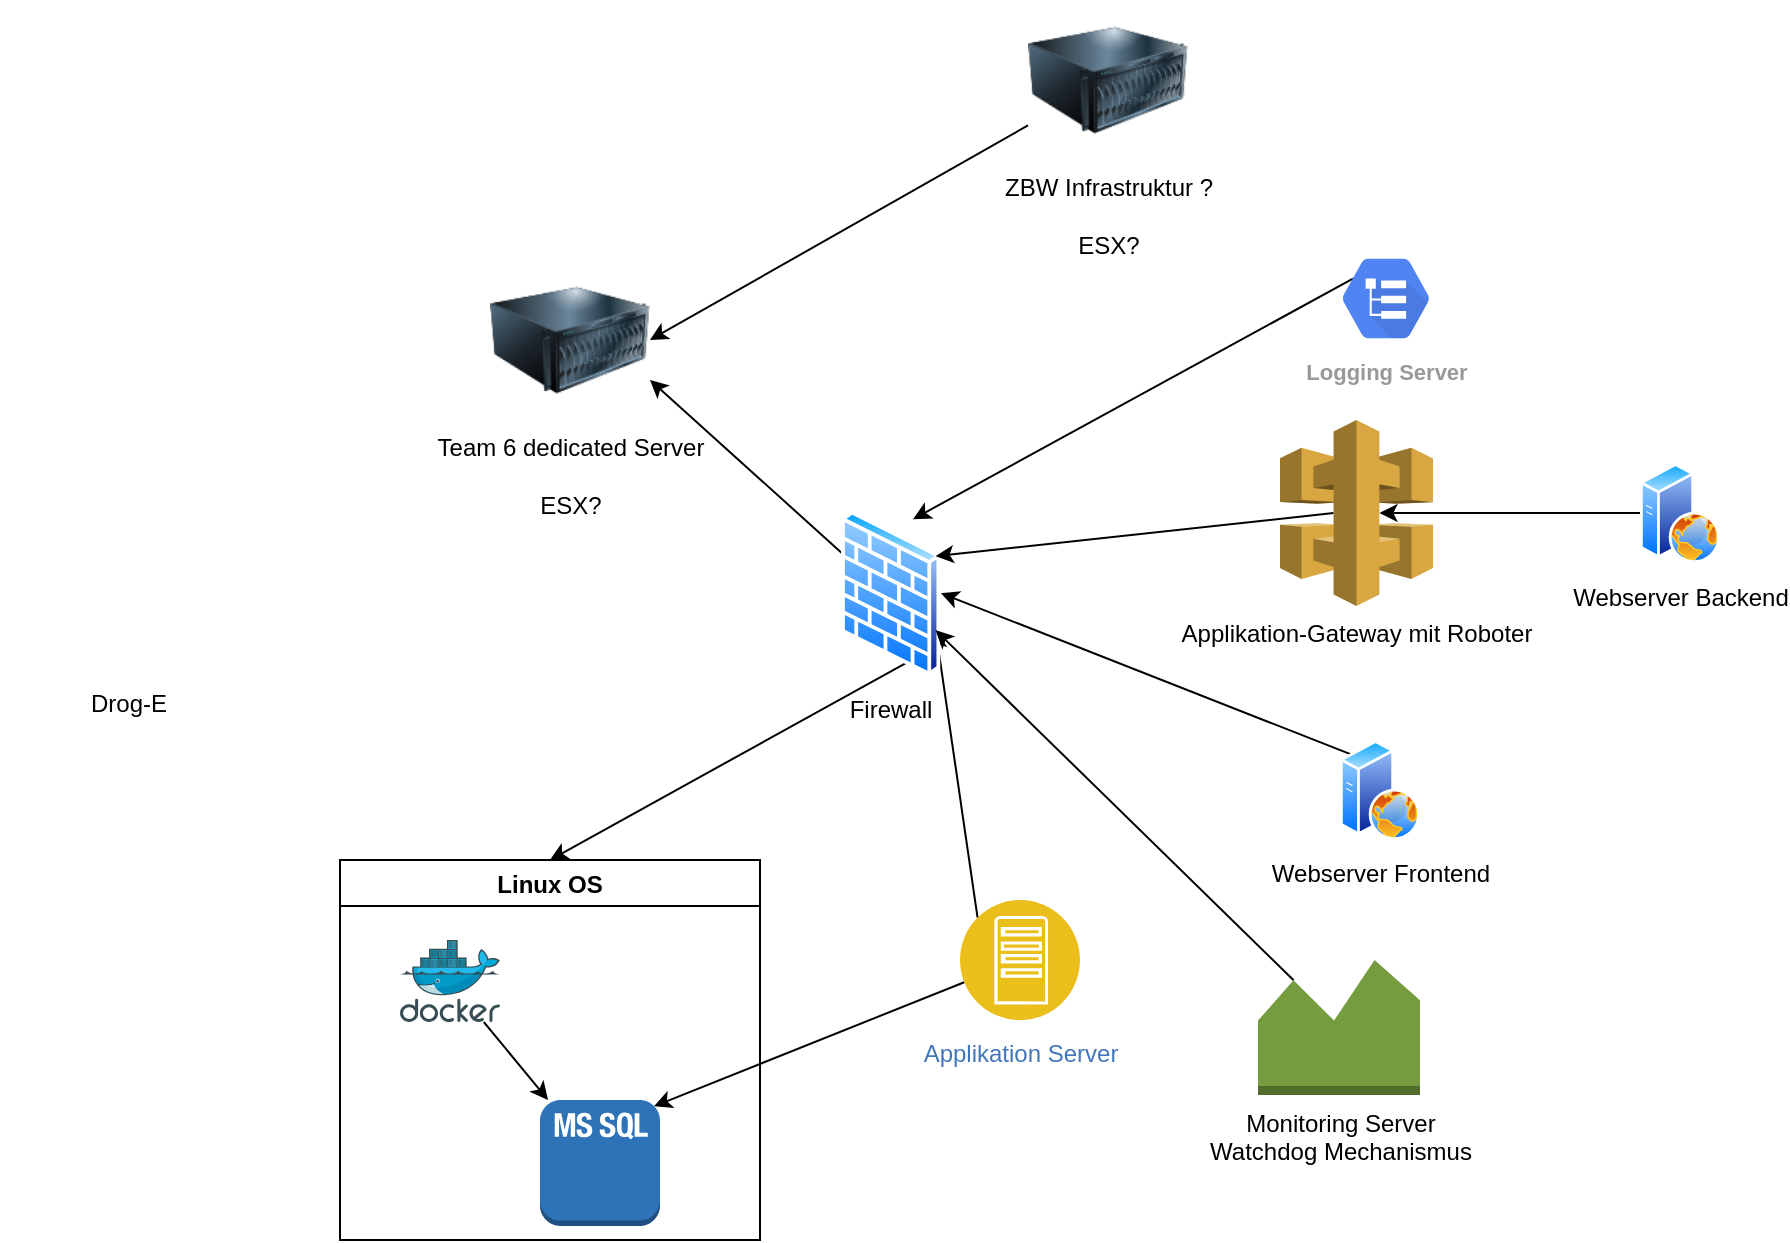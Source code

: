 <mxfile version="16.2.4" type="device"><diagram id="pdAw2tJvo7dcsEgmIQDP" name="Page-1"><mxGraphModel dx="1680" dy="1806" grid="1" gridSize="10" guides="1" tooltips="1" connect="1" arrows="1" fold="1" page="1" pageScale="1" pageWidth="827" pageHeight="1169" math="0" shadow="0"><root><mxCell id="0"/><mxCell id="1" parent="0"/><mxCell id="EF6_IHUv0DQCTT3Qu8Rd-2" value="Linux OS" style="swimlane;" vertex="1" parent="1"><mxGeometry x="30" y="380" width="210" height="190" as="geometry"/></mxCell><mxCell id="EF6_IHUv0DQCTT3Qu8Rd-6" value="" style="sketch=0;aspect=fixed;html=1;points=[];align=center;image;fontSize=12;image=img/lib/mscae/Docker.svg;" vertex="1" parent="EF6_IHUv0DQCTT3Qu8Rd-2"><mxGeometry x="30" y="40" width="50" height="41" as="geometry"/></mxCell><mxCell id="EF6_IHUv0DQCTT3Qu8Rd-5" value="" style="outlineConnect=0;dashed=0;verticalLabelPosition=bottom;verticalAlign=top;align=center;html=1;shape=mxgraph.aws3.ms_sql_instance_2;fillColor=#2E73B8;gradientColor=none;" vertex="1" parent="EF6_IHUv0DQCTT3Qu8Rd-2"><mxGeometry x="100" y="120" width="60" height="63" as="geometry"/></mxCell><mxCell id="EF6_IHUv0DQCTT3Qu8Rd-7" value="" style="edgeStyle=none;rounded=0;orthogonalLoop=1;jettySize=auto;html=1;" edge="1" parent="EF6_IHUv0DQCTT3Qu8Rd-2" source="EF6_IHUv0DQCTT3Qu8Rd-6" target="EF6_IHUv0DQCTT3Qu8Rd-5"><mxGeometry relative="1" as="geometry"/></mxCell><mxCell id="EF6_IHUv0DQCTT3Qu8Rd-9" value="" style="edgeStyle=none;rounded=0;orthogonalLoop=1;jettySize=auto;html=1;entryX=1;entryY=0.5;entryDx=0;entryDy=0;" edge="1" parent="1" source="EF6_IHUv0DQCTT3Qu8Rd-3" target="EF6_IHUv0DQCTT3Qu8Rd-17"><mxGeometry relative="1" as="geometry"><mxPoint x="250" y="170" as="targetPoint"/></mxGeometry></mxCell><mxCell id="EF6_IHUv0DQCTT3Qu8Rd-3" value="ZBW Infrastruktur ?&lt;br&gt;&lt;br&gt;ESX?" style="image;html=1;image=img/lib/clip_art/computers/Server_128x128.png" vertex="1" parent="1"><mxGeometry x="374" y="-50" width="80" height="80" as="geometry"/></mxCell><mxCell id="EF6_IHUv0DQCTT3Qu8Rd-21" style="edgeStyle=none;rounded=0;orthogonalLoop=1;jettySize=auto;html=1;exitX=0;exitY=0;exitDx=0;exitDy=0;entryX=1;entryY=0.5;entryDx=0;entryDy=0;" edge="1" parent="1" source="EF6_IHUv0DQCTT3Qu8Rd-11" target="EF6_IHUv0DQCTT3Qu8Rd-29"><mxGeometry relative="1" as="geometry"/></mxCell><mxCell id="EF6_IHUv0DQCTT3Qu8Rd-11" value="Webserver Frontend" style="aspect=fixed;perimeter=ellipsePerimeter;html=1;align=center;shadow=0;dashed=0;spacingTop=3;image;image=img/lib/active_directory/web_server.svg;" vertex="1" parent="1"><mxGeometry x="530" y="320" width="40" height="50" as="geometry"/></mxCell><mxCell id="EF6_IHUv0DQCTT3Qu8Rd-16" value="" style="edgeStyle=none;rounded=0;orthogonalLoop=1;jettySize=auto;html=1;entryX=0.95;entryY=0.05;entryDx=0;entryDy=0;entryPerimeter=0;" edge="1" parent="1" source="EF6_IHUv0DQCTT3Qu8Rd-15" target="EF6_IHUv0DQCTT3Qu8Rd-5"><mxGeometry relative="1" as="geometry"/></mxCell><mxCell id="EF6_IHUv0DQCTT3Qu8Rd-22" style="edgeStyle=none;rounded=0;orthogonalLoop=1;jettySize=auto;html=1;exitX=0;exitY=0;exitDx=0;exitDy=0;entryX=1;entryY=0.75;entryDx=0;entryDy=0;" edge="1" parent="1" source="EF6_IHUv0DQCTT3Qu8Rd-15" target="EF6_IHUv0DQCTT3Qu8Rd-29"><mxGeometry relative="1" as="geometry"/></mxCell><mxCell id="EF6_IHUv0DQCTT3Qu8Rd-15" value="Applikation Server" style="aspect=fixed;perimeter=ellipsePerimeter;html=1;align=center;shadow=0;dashed=0;fontColor=#4277BB;labelBackgroundColor=#ffffff;fontSize=12;spacingTop=3;image;image=img/lib/ibm/applications/app_server.svg;" vertex="1" parent="1"><mxGeometry x="340" y="400" width="60" height="60" as="geometry"/></mxCell><mxCell id="EF6_IHUv0DQCTT3Qu8Rd-18" style="edgeStyle=none;rounded=0;orthogonalLoop=1;jettySize=auto;html=1;entryX=0.5;entryY=0;entryDx=0;entryDy=0;exitX=1;exitY=1;exitDx=0;exitDy=0;" edge="1" parent="1" source="EF6_IHUv0DQCTT3Qu8Rd-29" target="EF6_IHUv0DQCTT3Qu8Rd-2"><mxGeometry relative="1" as="geometry"><mxPoint x="160" y="100" as="sourcePoint"/></mxGeometry></mxCell><mxCell id="EF6_IHUv0DQCTT3Qu8Rd-17" value="Team 6 dedicated Server&lt;br&gt;&lt;br&gt;ESX?" style="image;html=1;image=img/lib/clip_art/computers/Server_128x128.png" vertex="1" parent="1"><mxGeometry x="105" y="80" width="80" height="80" as="geometry"/></mxCell><mxCell id="EF6_IHUv0DQCTT3Qu8Rd-27" style="edgeStyle=none;rounded=0;orthogonalLoop=1;jettySize=auto;html=1;exitX=0.25;exitY=0.33;exitDx=0;exitDy=0;exitPerimeter=0;entryX=0.75;entryY=0;entryDx=0;entryDy=0;" edge="1" parent="1" source="EF6_IHUv0DQCTT3Qu8Rd-26" target="EF6_IHUv0DQCTT3Qu8Rd-29"><mxGeometry relative="1" as="geometry"/></mxCell><mxCell id="EF6_IHUv0DQCTT3Qu8Rd-26" value="Logging Server" style="sketch=0;html=1;fillColor=#5184F3;strokeColor=none;verticalAlign=top;labelPosition=center;verticalLabelPosition=bottom;align=center;spacingTop=-6;fontSize=11;fontStyle=1;fontColor=#999999;shape=mxgraph.gcp2.hexIcon;prIcon=logging" vertex="1" parent="1"><mxGeometry x="520" y="70" width="66" height="58.5" as="geometry"/></mxCell><mxCell id="EF6_IHUv0DQCTT3Qu8Rd-30" style="edgeStyle=none;rounded=0;orthogonalLoop=1;jettySize=auto;html=1;exitX=0;exitY=0.25;exitDx=0;exitDy=0;entryX=1;entryY=0.75;entryDx=0;entryDy=0;" edge="1" parent="1" source="EF6_IHUv0DQCTT3Qu8Rd-29" target="EF6_IHUv0DQCTT3Qu8Rd-17"><mxGeometry relative="1" as="geometry"/></mxCell><mxCell id="EF6_IHUv0DQCTT3Qu8Rd-29" value="Firewall" style="aspect=fixed;perimeter=ellipsePerimeter;html=1;align=center;shadow=0;dashed=0;spacingTop=3;image;image=img/lib/active_directory/firewall.svg;" vertex="1" parent="1"><mxGeometry x="280" y="205.21" width="50.5" height="82.79" as="geometry"/></mxCell><mxCell id="EF6_IHUv0DQCTT3Qu8Rd-33" style="edgeStyle=none;rounded=0;orthogonalLoop=1;jettySize=auto;html=1;exitX=0;exitY=0.5;exitDx=0;exitDy=0;entryX=0.65;entryY=0.5;entryDx=0;entryDy=0;entryPerimeter=0;" edge="1" parent="1" source="EF6_IHUv0DQCTT3Qu8Rd-31" target="EF6_IHUv0DQCTT3Qu8Rd-38"><mxGeometry relative="1" as="geometry"><mxPoint x="410" y="241.571" as="targetPoint"/></mxGeometry></mxCell><mxCell id="EF6_IHUv0DQCTT3Qu8Rd-31" value="Webserver Backend" style="aspect=fixed;perimeter=ellipsePerimeter;html=1;align=center;shadow=0;dashed=0;spacingTop=3;image;image=img/lib/active_directory/web_server.svg;" vertex="1" parent="1"><mxGeometry x="680" y="181.5" width="40" height="50" as="geometry"/></mxCell><mxCell id="EF6_IHUv0DQCTT3Qu8Rd-35" value="Drog-E" style="shape=image;html=1;verticalAlign=top;verticalLabelPosition=bottom;labelBackgroundColor=#ffffff;imageAspect=0;aspect=fixed;image=https://cdn2.iconfinder.com/data/icons/competitive-strategy-and-corporate-training/512/199_robot_Android_artificial_bot_technology_app_development-128.png" vertex="1" parent="1"><mxGeometry x="-140" y="160" width="128" height="128" as="geometry"/></mxCell><mxCell id="EF6_IHUv0DQCTT3Qu8Rd-40" style="edgeStyle=none;rounded=0;orthogonalLoop=1;jettySize=auto;html=1;exitX=0.22;exitY=0.15;exitDx=0;exitDy=0;exitPerimeter=0;entryX=1;entryY=0.75;entryDx=0;entryDy=0;" edge="1" parent="1" source="EF6_IHUv0DQCTT3Qu8Rd-37" target="EF6_IHUv0DQCTT3Qu8Rd-29"><mxGeometry relative="1" as="geometry"/></mxCell><mxCell id="EF6_IHUv0DQCTT3Qu8Rd-37" value="Monitoring Server&lt;br&gt;Watchdog Mechanismus" style="outlineConnect=0;dashed=0;verticalLabelPosition=bottom;verticalAlign=top;align=center;html=1;shape=mxgraph.aws3.monitoring;fillColor=#759C3E;gradientColor=none;" vertex="1" parent="1"><mxGeometry x="489" y="430" width="81" height="67.5" as="geometry"/></mxCell><mxCell id="EF6_IHUv0DQCTT3Qu8Rd-39" style="edgeStyle=none;rounded=0;orthogonalLoop=1;jettySize=auto;html=1;exitX=0.35;exitY=0.5;exitDx=0;exitDy=0;exitPerimeter=0;entryX=1;entryY=0.25;entryDx=0;entryDy=0;" edge="1" parent="1" source="EF6_IHUv0DQCTT3Qu8Rd-38" target="EF6_IHUv0DQCTT3Qu8Rd-29"><mxGeometry relative="1" as="geometry"/></mxCell><mxCell id="EF6_IHUv0DQCTT3Qu8Rd-38" value="Applikation-Gateway mit Roboter" style="outlineConnect=0;dashed=0;verticalLabelPosition=bottom;verticalAlign=top;align=center;html=1;shape=mxgraph.aws3.api_gateway;fillColor=#D9A741;gradientColor=none;" vertex="1" parent="1"><mxGeometry x="500" y="160.0" width="76.5" height="93" as="geometry"/></mxCell></root></mxGraphModel></diagram></mxfile>